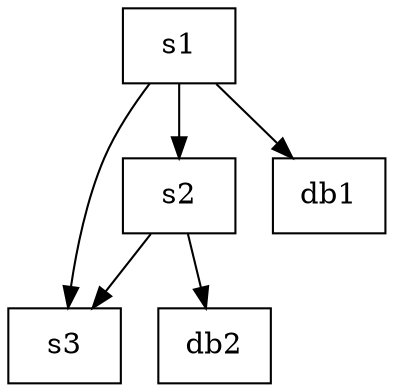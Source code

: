 digraph distributed_system {
node [shape=box];
"s1"
"s1" -> "s2"
"s1" -> "s3"
"s1" -> "db1"
"s2"
"s2" -> "s3"
"s2" -> "db2"
"s3"
"db1"
"db2"
}